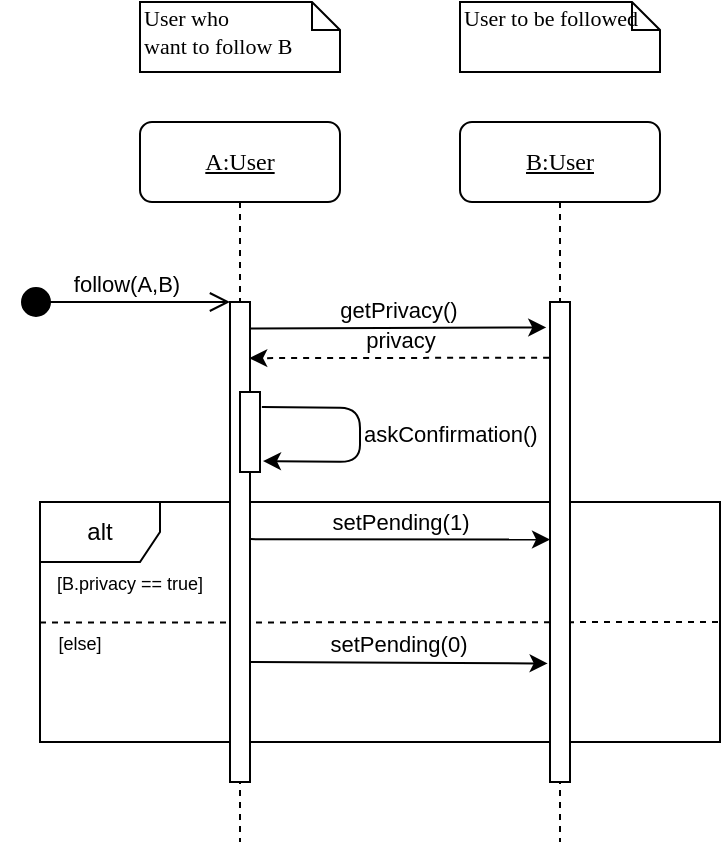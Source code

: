 <mxfile version="13.0.3" type="device"><diagram name="Page-1" id="13e1069c-82ec-6db2-03f1-153e76fe0fe0"><mxGraphModel dx="346" dy="205" grid="1" gridSize="10" guides="1" tooltips="1" connect="1" arrows="1" fold="1" page="1" pageScale="1" pageWidth="1100" pageHeight="850" background="#ffffff" math="0" shadow="0"><root><mxCell id="0"/><mxCell id="1" parent="0"/><mxCell id="RdYqkUsbzu6zwM44UYpW-9" value="" style="endArrow=none;dashed=1;html=1;exitX=0.002;exitY=0.502;exitDx=0;exitDy=0;exitPerimeter=0;" parent="1" edge="1"><mxGeometry width="50" height="50" relative="1" as="geometry"><mxPoint x="60" y="350.3" as="sourcePoint"/><mxPoint x="400" y="350" as="targetPoint"/></mxGeometry></mxCell><mxCell id="RdYqkUsbzu6zwM44UYpW-6" value="alt" style="shape=umlFrame;whiteSpace=wrap;html=1;" parent="1" vertex="1"><mxGeometry x="60" y="290" width="340" height="120" as="geometry"/></mxCell><mxCell id="7baba1c4bc27f4b0-2" value="&lt;u&gt;B:User&lt;/u&gt;" style="shape=umlLifeline;perimeter=lifelinePerimeter;whiteSpace=wrap;html=1;container=1;collapsible=0;recursiveResize=0;outlineConnect=0;rounded=1;shadow=0;comic=0;labelBackgroundColor=none;strokeWidth=1;fontFamily=Verdana;fontSize=12;align=center;" parent="1" vertex="1"><mxGeometry x="270" y="100" width="100" height="360" as="geometry"/></mxCell><mxCell id="7baba1c4bc27f4b0-10" value="" style="html=1;points=[];perimeter=orthogonalPerimeter;rounded=0;shadow=0;comic=0;labelBackgroundColor=none;strokeWidth=1;fontFamily=Verdana;fontSize=12;align=center;" parent="7baba1c4bc27f4b0-2" vertex="1"><mxGeometry x="45" y="90" width="10" height="240" as="geometry"/></mxCell><mxCell id="7baba1c4bc27f4b0-8" value="&lt;u&gt;A:User&lt;/u&gt;" style="shape=umlLifeline;perimeter=lifelinePerimeter;whiteSpace=wrap;html=1;container=1;collapsible=0;recursiveResize=0;outlineConnect=0;rounded=1;shadow=0;comic=0;labelBackgroundColor=none;strokeWidth=1;fontFamily=Verdana;fontSize=12;align=center;" parent="1" vertex="1"><mxGeometry x="110" y="100" width="100" height="360" as="geometry"/></mxCell><mxCell id="7baba1c4bc27f4b0-9" value="" style="html=1;points=[];perimeter=orthogonalPerimeter;rounded=0;shadow=0;comic=0;labelBackgroundColor=none;strokeWidth=1;fontFamily=Verdana;fontSize=12;align=center;" parent="7baba1c4bc27f4b0-8" vertex="1"><mxGeometry x="45" y="90" width="10" height="240" as="geometry"/></mxCell><mxCell id="7baba1c4bc27f4b0-40" value="&lt;font style=&quot;font-size: 11px&quot;&gt;User who&lt;br&gt;want to follow B&lt;/font&gt;" style="shape=note;whiteSpace=wrap;html=1;size=14;verticalAlign=top;align=left;spacingTop=-6;rounded=0;shadow=0;comic=0;labelBackgroundColor=none;strokeWidth=1;fontFamily=Verdana;fontSize=12" parent="1" vertex="1"><mxGeometry x="110" y="40" width="100" height="35" as="geometry"/></mxCell><mxCell id="7baba1c4bc27f4b0-41" value="&lt;font style=&quot;font-size: 11px&quot;&gt;User to be followed&lt;/font&gt;" style="shape=note;whiteSpace=wrap;html=1;size=14;verticalAlign=top;align=left;spacingTop=-6;rounded=0;shadow=0;comic=0;labelBackgroundColor=none;strokeWidth=1;fontFamily=Verdana;fontSize=12" parent="1" vertex="1"><mxGeometry x="270" y="40" width="100" height="35" as="geometry"/></mxCell><mxCell id="ivGdjOSFw-aR2tJ6jrJU-1" value="follow(A,B)" style="html=1;verticalAlign=bottom;startArrow=circle;startFill=1;endArrow=open;startSize=6;endSize=8;" parent="1" target="7baba1c4bc27f4b0-9" edge="1"><mxGeometry width="80" relative="1" as="geometry"><mxPoint x="50" y="190" as="sourcePoint"/><mxPoint x="145" y="190" as="targetPoint"/></mxGeometry></mxCell><mxCell id="1HTQ2M5M5Dj5Dm883O6j-6" value="getPrivacy()" style="endArrow=classic;html=1;exitX=1.033;exitY=0.055;exitDx=0;exitDy=0;exitPerimeter=0;entryX=-0.186;entryY=0.053;entryDx=0;entryDy=0;entryPerimeter=0;labelPosition=center;verticalLabelPosition=top;align=center;verticalAlign=bottom;" parent="1" source="7baba1c4bc27f4b0-9" target="7baba1c4bc27f4b0-10" edge="1"><mxGeometry width="50" height="50" relative="1" as="geometry"><mxPoint x="240" y="260" as="sourcePoint"/><mxPoint x="290" y="210" as="targetPoint"/></mxGeometry></mxCell><mxCell id="1HTQ2M5M5Dj5Dm883O6j-8" value="privacy" style="endArrow=classic;html=1;exitX=-0.044;exitY=0.116;exitDx=0;exitDy=0;exitPerimeter=0;labelPosition=center;verticalLabelPosition=top;align=center;verticalAlign=bottom;dashed=1;entryX=0.96;entryY=0.117;entryDx=0;entryDy=0;entryPerimeter=0;labelBackgroundColor=none;" parent="1" source="7baba1c4bc27f4b0-10" target="7baba1c4bc27f4b0-9" edge="1"><mxGeometry width="50" height="50" relative="1" as="geometry"><mxPoint x="240" y="260" as="sourcePoint"/><mxPoint x="168" y="230" as="targetPoint"/></mxGeometry></mxCell><mxCell id="1HTQ2M5M5Dj5Dm883O6j-16" value="setPending(1)" style="endArrow=classic;html=1;entryX=0.002;entryY=0.473;entryDx=0;entryDy=0;entryPerimeter=0;labelPosition=center;verticalLabelPosition=top;align=center;verticalAlign=bottom;exitX=1.033;exitY=0.472;exitDx=0;exitDy=0;exitPerimeter=0;" parent="1" edge="1"><mxGeometry x="-0.004" width="50" height="50" relative="1" as="geometry"><mxPoint x="165.33" y="308.56" as="sourcePoint"/><mxPoint x="315.02" y="308.79" as="targetPoint"/><mxPoint as="offset"/></mxGeometry></mxCell><mxCell id="RdYqkUsbzu6zwM44UYpW-10" value="&lt;font style=&quot;font-size: 9px&quot;&gt;[B.privacy == true]&lt;/font&gt;" style="text;html=1;strokeColor=none;fillColor=none;align=center;verticalAlign=middle;whiteSpace=wrap;rounded=0;" parent="1" vertex="1"><mxGeometry x="60" y="320" width="90" height="20" as="geometry"/></mxCell><mxCell id="RdYqkUsbzu6zwM44UYpW-11" value="&lt;font style=&quot;font-size: 9px&quot;&gt;[else]&lt;/font&gt;" style="text;html=1;strokeColor=none;fillColor=none;align=center;verticalAlign=middle;whiteSpace=wrap;rounded=0;" parent="1" vertex="1"><mxGeometry x="60" y="350" width="40" height="20" as="geometry"/></mxCell><mxCell id="1HTQ2M5M5Dj5Dm883O6j-17" value="setPending(0)" style="endArrow=classic;html=1;entryX=-0.029;entryY=0.304;entryDx=0;entryDy=0;entryPerimeter=0;labelPosition=center;verticalLabelPosition=top;align=center;verticalAlign=bottom;exitX=1.089;exitY=0.302;exitDx=0;exitDy=0;exitPerimeter=0;" parent="1" edge="1"><mxGeometry x="-0.004" width="50" height="50" relative="1" as="geometry"><mxPoint x="165" y="370" as="sourcePoint"/><mxPoint x="313.82" y="370.72" as="targetPoint"/><mxPoint as="offset"/></mxGeometry></mxCell><mxCell id="1HTQ2M5M5Dj5Dm883O6j-18" value="" style="html=1;points=[];perimeter=orthogonalPerimeter;rounded=0;shadow=0;comic=0;labelBackgroundColor=none;strokeWidth=1;fontFamily=Verdana;fontSize=12;align=center;" parent="1" vertex="1"><mxGeometry x="160" y="235" width="10" height="40" as="geometry"/></mxCell><mxCell id="1HTQ2M5M5Dj5Dm883O6j-19" value="askConfirmation()" style="endArrow=classic;html=1;exitX=1.093;exitY=0.189;exitDx=0;exitDy=0;exitPerimeter=0;entryX=1.149;entryY=0.863;entryDx=0;entryDy=0;entryPerimeter=0;labelPosition=right;verticalLabelPosition=middle;align=left;verticalAlign=middle;" parent="1" source="1HTQ2M5M5Dj5Dm883O6j-18" target="1HTQ2M5M5Dj5Dm883O6j-18" edge="1"><mxGeometry width="50" height="50" relative="1" as="geometry"><mxPoint x="190" y="280" as="sourcePoint"/><mxPoint x="240" y="230" as="targetPoint"/><Array as="points"><mxPoint x="220" y="243"/><mxPoint x="220" y="270"/></Array></mxGeometry></mxCell></root></mxGraphModel></diagram></mxfile>
